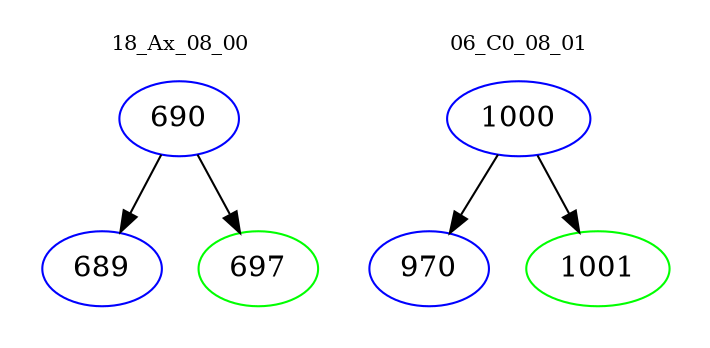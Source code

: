 digraph{
subgraph cluster_0 {
color = white
label = "18_Ax_08_00";
fontsize=10;
T0_690 [label="690", color="blue"]
T0_690 -> T0_689 [color="black"]
T0_689 [label="689", color="blue"]
T0_690 -> T0_697 [color="black"]
T0_697 [label="697", color="green"]
}
subgraph cluster_1 {
color = white
label = "06_C0_08_01";
fontsize=10;
T1_1000 [label="1000", color="blue"]
T1_1000 -> T1_970 [color="black"]
T1_970 [label="970", color="blue"]
T1_1000 -> T1_1001 [color="black"]
T1_1001 [label="1001", color="green"]
}
}
